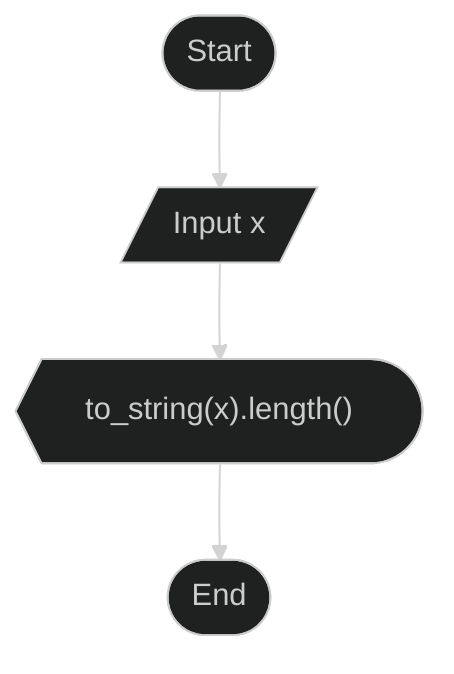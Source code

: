 ---
config:
  theme: dark
  layout: dagre
---
flowchart TD
    A(["Start"]) --> n1["Input x"]
    n1 --> n2["to_string(x).length()"]
    n2 --> n3(["End"])
    n1@{ shape: lean-r}
    n2@{ shape: display}